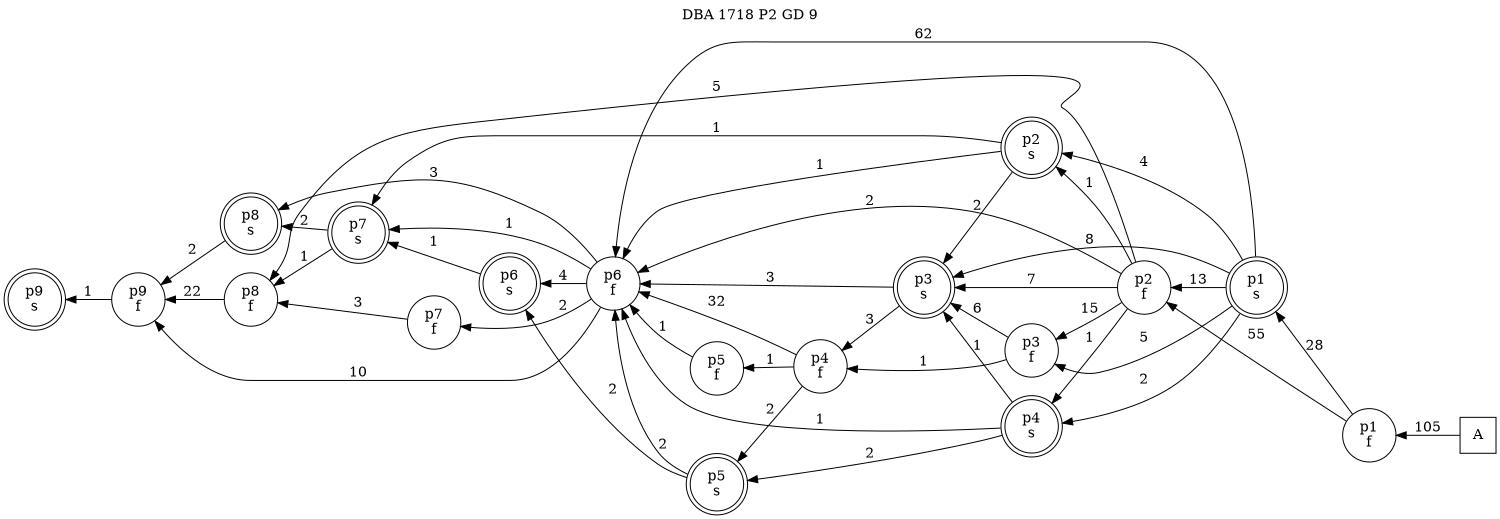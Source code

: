digraph DBA_1718_P2_GD_9_GOOD {
labelloc="tl"
label= " DBA 1718 P2 GD 9 "
rankdir="RL";
graph [ size=" 10 , 10 !"]

"A" [shape="square" label="A"]
"p1_f" [shape="circle" label="p1
f"]
"p1_s" [shape="doublecircle" label="p1
s"]
"p2_f" [shape="circle" label="p2
f"]
"p3_f" [shape="circle" label="p3
f"]
"p4_f" [shape="circle" label="p4
f"]
"p3_s" [shape="doublecircle" label="p3
s"]
"p5_f" [shape="circle" label="p5
f"]
"p6_f" [shape="circle" label="p6
f"]
"p7_f" [shape="circle" label="p7
f"]
"p8_f" [shape="circle" label="p8
f"]
"p9_f" [shape="circle" label="p9
f"]
"p5_s" [shape="doublecircle" label="p5
s"]
"p4_s" [shape="doublecircle" label="p4
s"]
"p7_s" [shape="doublecircle" label="p7
s"]
"p2_s" [shape="doublecircle" label="p2
s"]
"p8_s" [shape="doublecircle" label="p8
s"]
"p6_s" [shape="doublecircle" label="p6
s"]
"p9_s" [shape="doublecircle" label="p9
s"]
"A" -> "p1_f" [ label=105]
"p1_f" -> "p1_s" [ label=28]
"p1_f" -> "p2_f" [ label=55]
"p1_s" -> "p2_f" [ label=13]
"p1_s" -> "p3_f" [ label=5]
"p1_s" -> "p3_s" [ label=8]
"p1_s" -> "p6_f" [ label=62]
"p1_s" -> "p4_s" [ label=2]
"p1_s" -> "p2_s" [ label=4]
"p2_f" -> "p3_f" [ label=15]
"p2_f" -> "p3_s" [ label=7]
"p2_f" -> "p6_f" [ label=2]
"p2_f" -> "p8_f" [ label=5]
"p2_f" -> "p4_s" [ label=1]
"p2_f" -> "p2_s" [ label=1]
"p3_f" -> "p4_f" [ label=1]
"p3_f" -> "p3_s" [ label=6]
"p4_f" -> "p5_f" [ label=1]
"p4_f" -> "p6_f" [ label=32]
"p4_f" -> "p5_s" [ label=2]
"p3_s" -> "p4_f" [ label=3]
"p3_s" -> "p6_f" [ label=3]
"p5_f" -> "p6_f" [ label=1]
"p6_f" -> "p7_f" [ label=2]
"p6_f" -> "p9_f" [ label=10]
"p6_f" -> "p7_s" [ label=1]
"p6_f" -> "p8_s" [ label=3]
"p6_f" -> "p6_s" [ label=4]
"p7_f" -> "p8_f" [ label=3]
"p8_f" -> "p9_f" [ label=22]
"p9_f" -> "p9_s" [ label=1]
"p5_s" -> "p6_f" [ label=2]
"p5_s" -> "p6_s" [ label=2]
"p4_s" -> "p3_s" [ label=1]
"p4_s" -> "p6_f" [ label=1]
"p4_s" -> "p5_s" [ label=2]
"p7_s" -> "p8_f" [ label=1]
"p7_s" -> "p8_s" [ label=2]
"p2_s" -> "p3_s" [ label=2]
"p2_s" -> "p6_f" [ label=1]
"p2_s" -> "p7_s" [ label=1]
"p8_s" -> "p9_f" [ label=2]
"p6_s" -> "p7_s" [ label=1]
}
